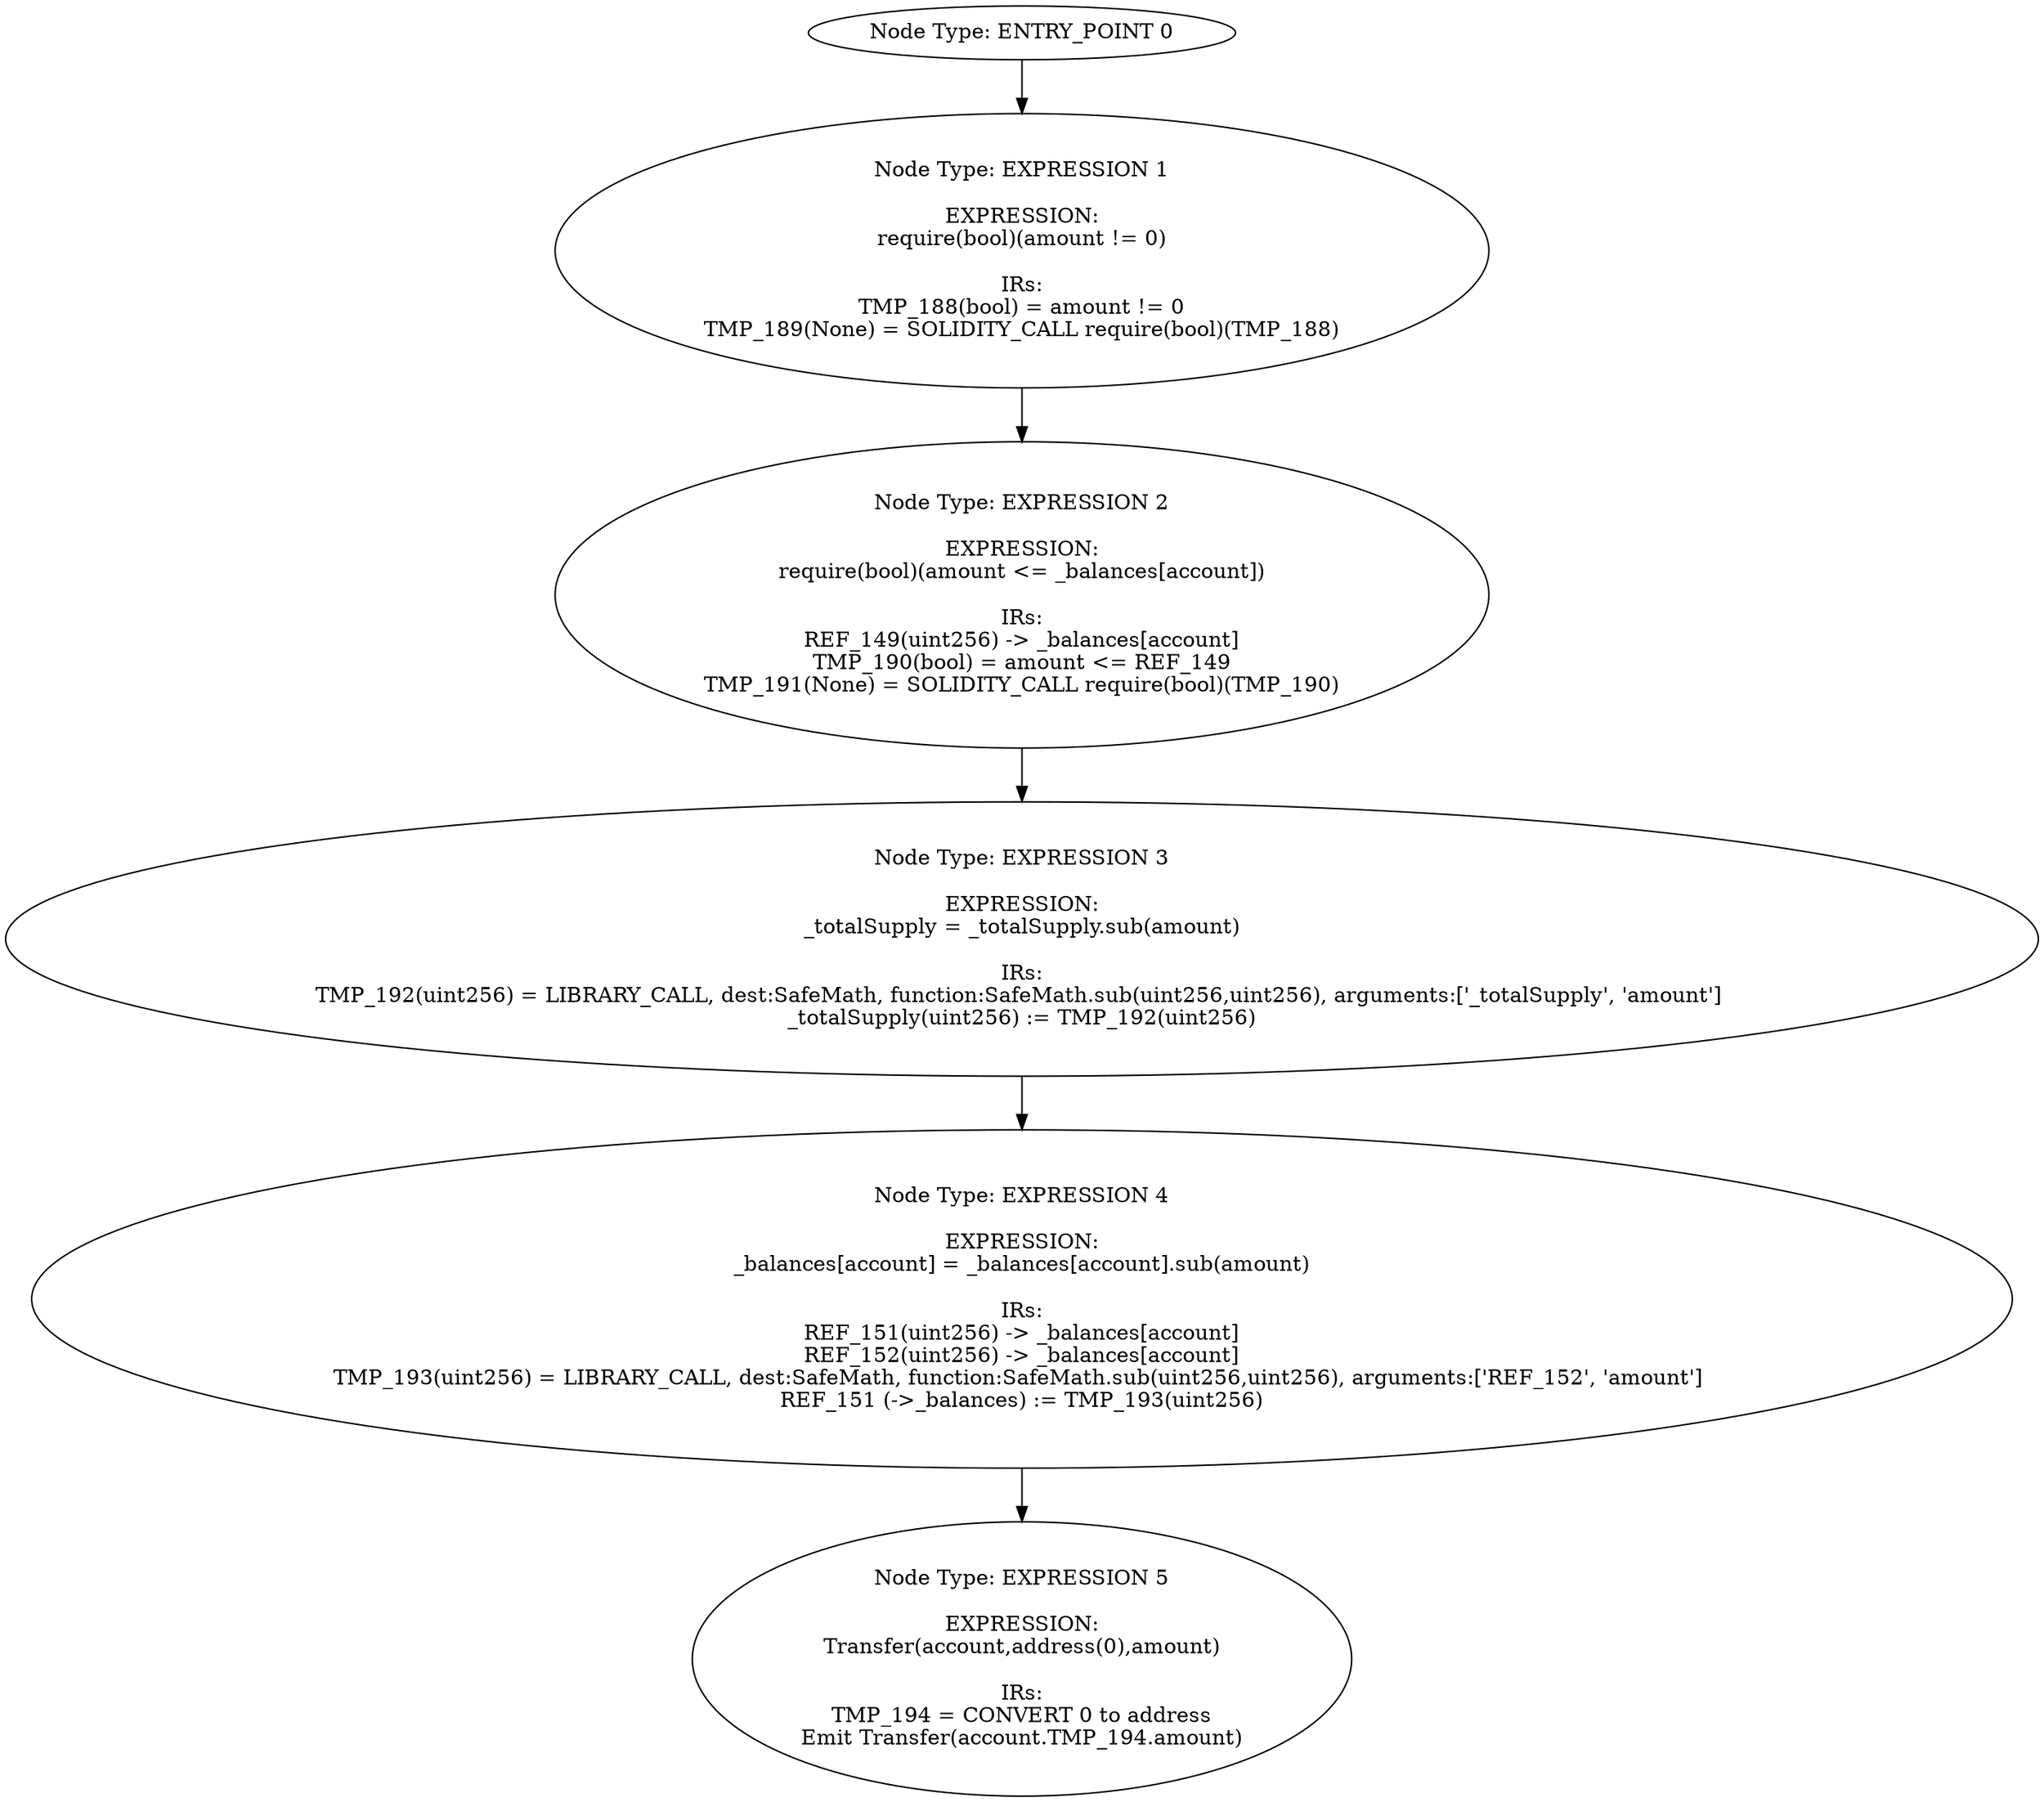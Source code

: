 digraph{
0[label="Node Type: ENTRY_POINT 0
"];
0->1;
1[label="Node Type: EXPRESSION 1

EXPRESSION:
require(bool)(amount != 0)

IRs:
TMP_188(bool) = amount != 0
TMP_189(None) = SOLIDITY_CALL require(bool)(TMP_188)"];
1->2;
2[label="Node Type: EXPRESSION 2

EXPRESSION:
require(bool)(amount <= _balances[account])

IRs:
REF_149(uint256) -> _balances[account]
TMP_190(bool) = amount <= REF_149
TMP_191(None) = SOLIDITY_CALL require(bool)(TMP_190)"];
2->3;
3[label="Node Type: EXPRESSION 3

EXPRESSION:
_totalSupply = _totalSupply.sub(amount)

IRs:
TMP_192(uint256) = LIBRARY_CALL, dest:SafeMath, function:SafeMath.sub(uint256,uint256), arguments:['_totalSupply', 'amount'] 
_totalSupply(uint256) := TMP_192(uint256)"];
3->4;
4[label="Node Type: EXPRESSION 4

EXPRESSION:
_balances[account] = _balances[account].sub(amount)

IRs:
REF_151(uint256) -> _balances[account]
REF_152(uint256) -> _balances[account]
TMP_193(uint256) = LIBRARY_CALL, dest:SafeMath, function:SafeMath.sub(uint256,uint256), arguments:['REF_152', 'amount'] 
REF_151 (->_balances) := TMP_193(uint256)"];
4->5;
5[label="Node Type: EXPRESSION 5

EXPRESSION:
Transfer(account,address(0),amount)

IRs:
TMP_194 = CONVERT 0 to address
Emit Transfer(account.TMP_194.amount)"];
}

